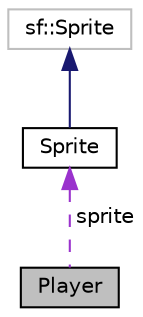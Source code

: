 digraph "Player"
{
 // LATEX_PDF_SIZE
  edge [fontname="Helvetica",fontsize="10",labelfontname="Helvetica",labelfontsize="10"];
  node [fontname="Helvetica",fontsize="10",shape=record];
  Node1 [label="Player",height=0.2,width=0.4,color="black", fillcolor="grey75", style="filled", fontcolor="black",tooltip="Defines an interface for Player classes. Player class manages the physics."];
  Node2 -> Node1 [dir="back",color="darkorchid3",fontsize="10",style="dashed",label=" sprite" ,fontname="Helvetica"];
  Node2 [label="Sprite",height=0.2,width=0.4,color="black", fillcolor="white", style="filled",URL="$classSprite.html",tooltip="class Sprite will load the sprite"];
  Node3 -> Node2 [dir="back",color="midnightblue",fontsize="10",style="solid",fontname="Helvetica"];
  Node3 [label="sf::Sprite",height=0.2,width=0.4,color="grey75", fillcolor="white", style="filled",tooltip=" "];
}
